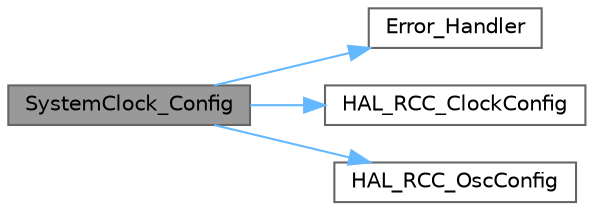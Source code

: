 digraph "SystemClock_Config"
{
 // INTERACTIVE_SVG=YES
 // LATEX_PDF_SIZE
  bgcolor="transparent";
  edge [fontname=Helvetica,fontsize=10,labelfontname=Helvetica,labelfontsize=10];
  node [fontname=Helvetica,fontsize=10,shape=box,height=0.2,width=0.4];
  rankdir="LR";
  Node1 [id="Node000001",label="SystemClock_Config",height=0.2,width=0.4,color="gray40", fillcolor="grey60", style="filled", fontcolor="black",tooltip="System Clock Configuration."];
  Node1 -> Node2 [id="edge1_Node000001_Node000002",color="steelblue1",style="solid",tooltip=" "];
  Node2 [id="Node000002",label="Error_Handler",height=0.2,width=0.4,color="grey40", fillcolor="white", style="filled",URL="$scanning__i2c2___8c.html#a1730ffe1e560465665eb47d9264826f9",tooltip="This function is executed in case of error occurrence."];
  Node1 -> Node3 [id="edge2_Node000001_Node000003",color="steelblue1",style="solid",tooltip=" "];
  Node3 [id="Node000003",label="HAL_RCC_ClockConfig",height=0.2,width=0.4,color="grey40", fillcolor="white", style="filled",URL="$group___r_c_c___exported___functions___group1.html#gadb770505476995fc13c2ca7290d9c484",tooltip=" "];
  Node1 -> Node4 [id="edge3_Node000001_Node000004",color="steelblue1",style="solid",tooltip=" "];
  Node4 [id="Node000004",label="HAL_RCC_OscConfig",height=0.2,width=0.4,color="grey40", fillcolor="white", style="filled",URL="$group___r_c_c___exported___functions___group1.html#gaaf070da42c717e9d2d79e858b647b782",tooltip=" "];
}
